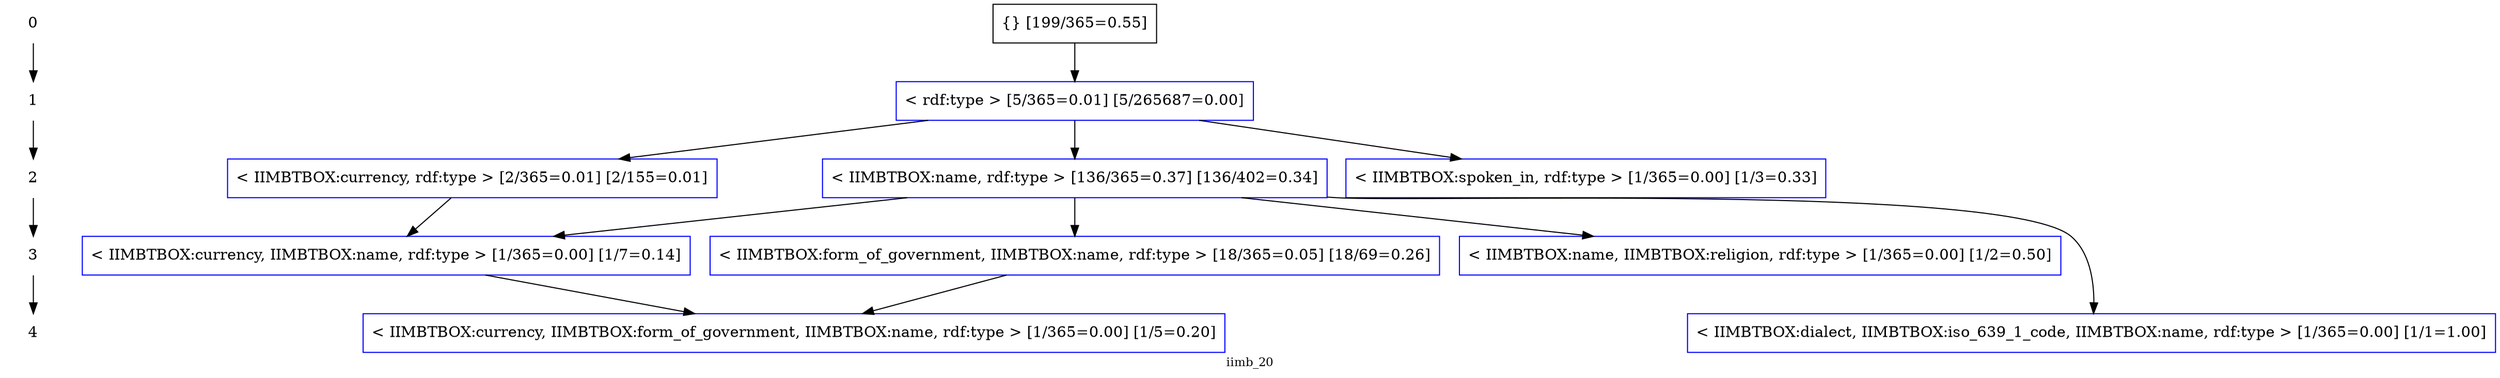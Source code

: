 digraph iimb_20 {
  {
    rank=same;
    node_r0 [label="0", shape="plaintext"];
    node_n97d170e1550eee4afc0af065b78cda302a97674c [color="black", label="{} [199/365=0.55]", shape="rectangle", style="solid"];
  }
  {
    rank=same;
    node_r1 [label="1", shape="plaintext"];
    node_n3c197cb1f6842dc41aa48dc8b9032284bcf39a27 [color="blue", label="< rdf:type > [5/365=0.01] [5/265687=0.00]", shape="rectangle", style="solid"];
  }
  {
    rank=same;
    node_r2 [label="2", shape="plaintext"];
    node_n76925b9967b455dafe672dbc3e6378f92b41ff12 [color="blue", label="< IIMBTBOX:currency, rdf:type > [2/365=0.01] [2/155=0.01]", shape="rectangle", style="solid"];
    node_n80bb4dd36e016f9285a39311cf8a75356e62accd [color="blue", label="< IIMBTBOX:name, rdf:type > [136/365=0.37] [136/402=0.34]", shape="rectangle", style="solid"];
    node_nd31f85a96ae626525719c53d5d2ba6caca661d18 [color="blue", label="< IIMBTBOX:spoken_in, rdf:type > [1/365=0.00] [1/3=0.33]", shape="rectangle", style="solid"];
  }
  {
    rank=same;
    node_r3 [label="3", shape="plaintext"];
    node_ne011c73957338b5603cffa07ac0490c3b5cb3ac5 [color="blue", label="< IIMBTBOX:currency, IIMBTBOX:name, rdf:type > [1/365=0.00] [1/7=0.14]", shape="rectangle", style="solid"];
    node_nbb55f02aee32bdf6f24e750b78acc7b8f71f48d7 [color="blue", label="< IIMBTBOX:form_of_government, IIMBTBOX:name, rdf:type > [18/365=0.05] [18/69=0.26]", shape="rectangle", style="solid"];
    node_nfbcdb6bcb4d30e70250720efde16269f004d4e01 [color="blue", label="< IIMBTBOX:name, IIMBTBOX:religion, rdf:type > [1/365=0.00] [1/2=0.50]", shape="rectangle", style="solid"];
  }
  {
    rank=same;
    node_r4 [label="4", shape="plaintext"];
    node_n28f8faafcd7cb766a92477453758733bea20a2a7 [color="blue", label="< IIMBTBOX:currency, IIMBTBOX:form_of_government, IIMBTBOX:name, rdf:type > [1/365=0.00] [1/5=0.20]", shape="rectangle", style="solid"];
    node_nf18fcbf00b067f7d2a088f8952a6c9e040998eb3 [color="blue", label="< IIMBTBOX:dialect, IIMBTBOX:iso_639_1_code, IIMBTBOX:name, rdf:type > [1/365=0.00] [1/1=1.00]", shape="rectangle", style="solid"];
  }


  node_r0 -> node_r1 ;
  node_r1 -> node_r2 ;
  node_r2 -> node_r3 ;
  node_r3 -> node_r4 ;

  node_ne011c73957338b5603cffa07ac0490c3b5cb3ac5 -> node_n28f8faafcd7cb766a92477453758733bea20a2a7 [color="black", style="solid"];
  node_nbb55f02aee32bdf6f24e750b78acc7b8f71f48d7 -> node_n28f8faafcd7cb766a92477453758733bea20a2a7 [color="black", style="solid"];
  node_n76925b9967b455dafe672dbc3e6378f92b41ff12 -> node_ne011c73957338b5603cffa07ac0490c3b5cb3ac5 [color="black", style="solid"];
  node_n80bb4dd36e016f9285a39311cf8a75356e62accd -> node_ne011c73957338b5603cffa07ac0490c3b5cb3ac5 [color="black", style="solid"];
  node_n3c197cb1f6842dc41aa48dc8b9032284bcf39a27 -> node_n76925b9967b455dafe672dbc3e6378f92b41ff12 [color="black", style="solid"];
  node_n80bb4dd36e016f9285a39311cf8a75356e62accd -> node_nf18fcbf00b067f7d2a088f8952a6c9e040998eb3 [color="black", style="solid"];
  node_n80bb4dd36e016f9285a39311cf8a75356e62accd -> node_nbb55f02aee32bdf6f24e750b78acc7b8f71f48d7 [color="black", style="solid"];
  node_n80bb4dd36e016f9285a39311cf8a75356e62accd -> node_nfbcdb6bcb4d30e70250720efde16269f004d4e01 [color="black", style="solid"];
  node_n3c197cb1f6842dc41aa48dc8b9032284bcf39a27 -> node_n80bb4dd36e016f9285a39311cf8a75356e62accd [color="black", style="solid"];
  node_n3c197cb1f6842dc41aa48dc8b9032284bcf39a27 -> node_nd31f85a96ae626525719c53d5d2ba6caca661d18 [color="black", style="solid"];
  node_n97d170e1550eee4afc0af065b78cda302a97674c -> node_n3c197cb1f6842dc41aa48dc8b9032284bcf39a27 [color="black", style="solid"];

  charset="UTF-8"
  fontsize="11.0"
  label="iimb_20"
  overlap="false"
}

